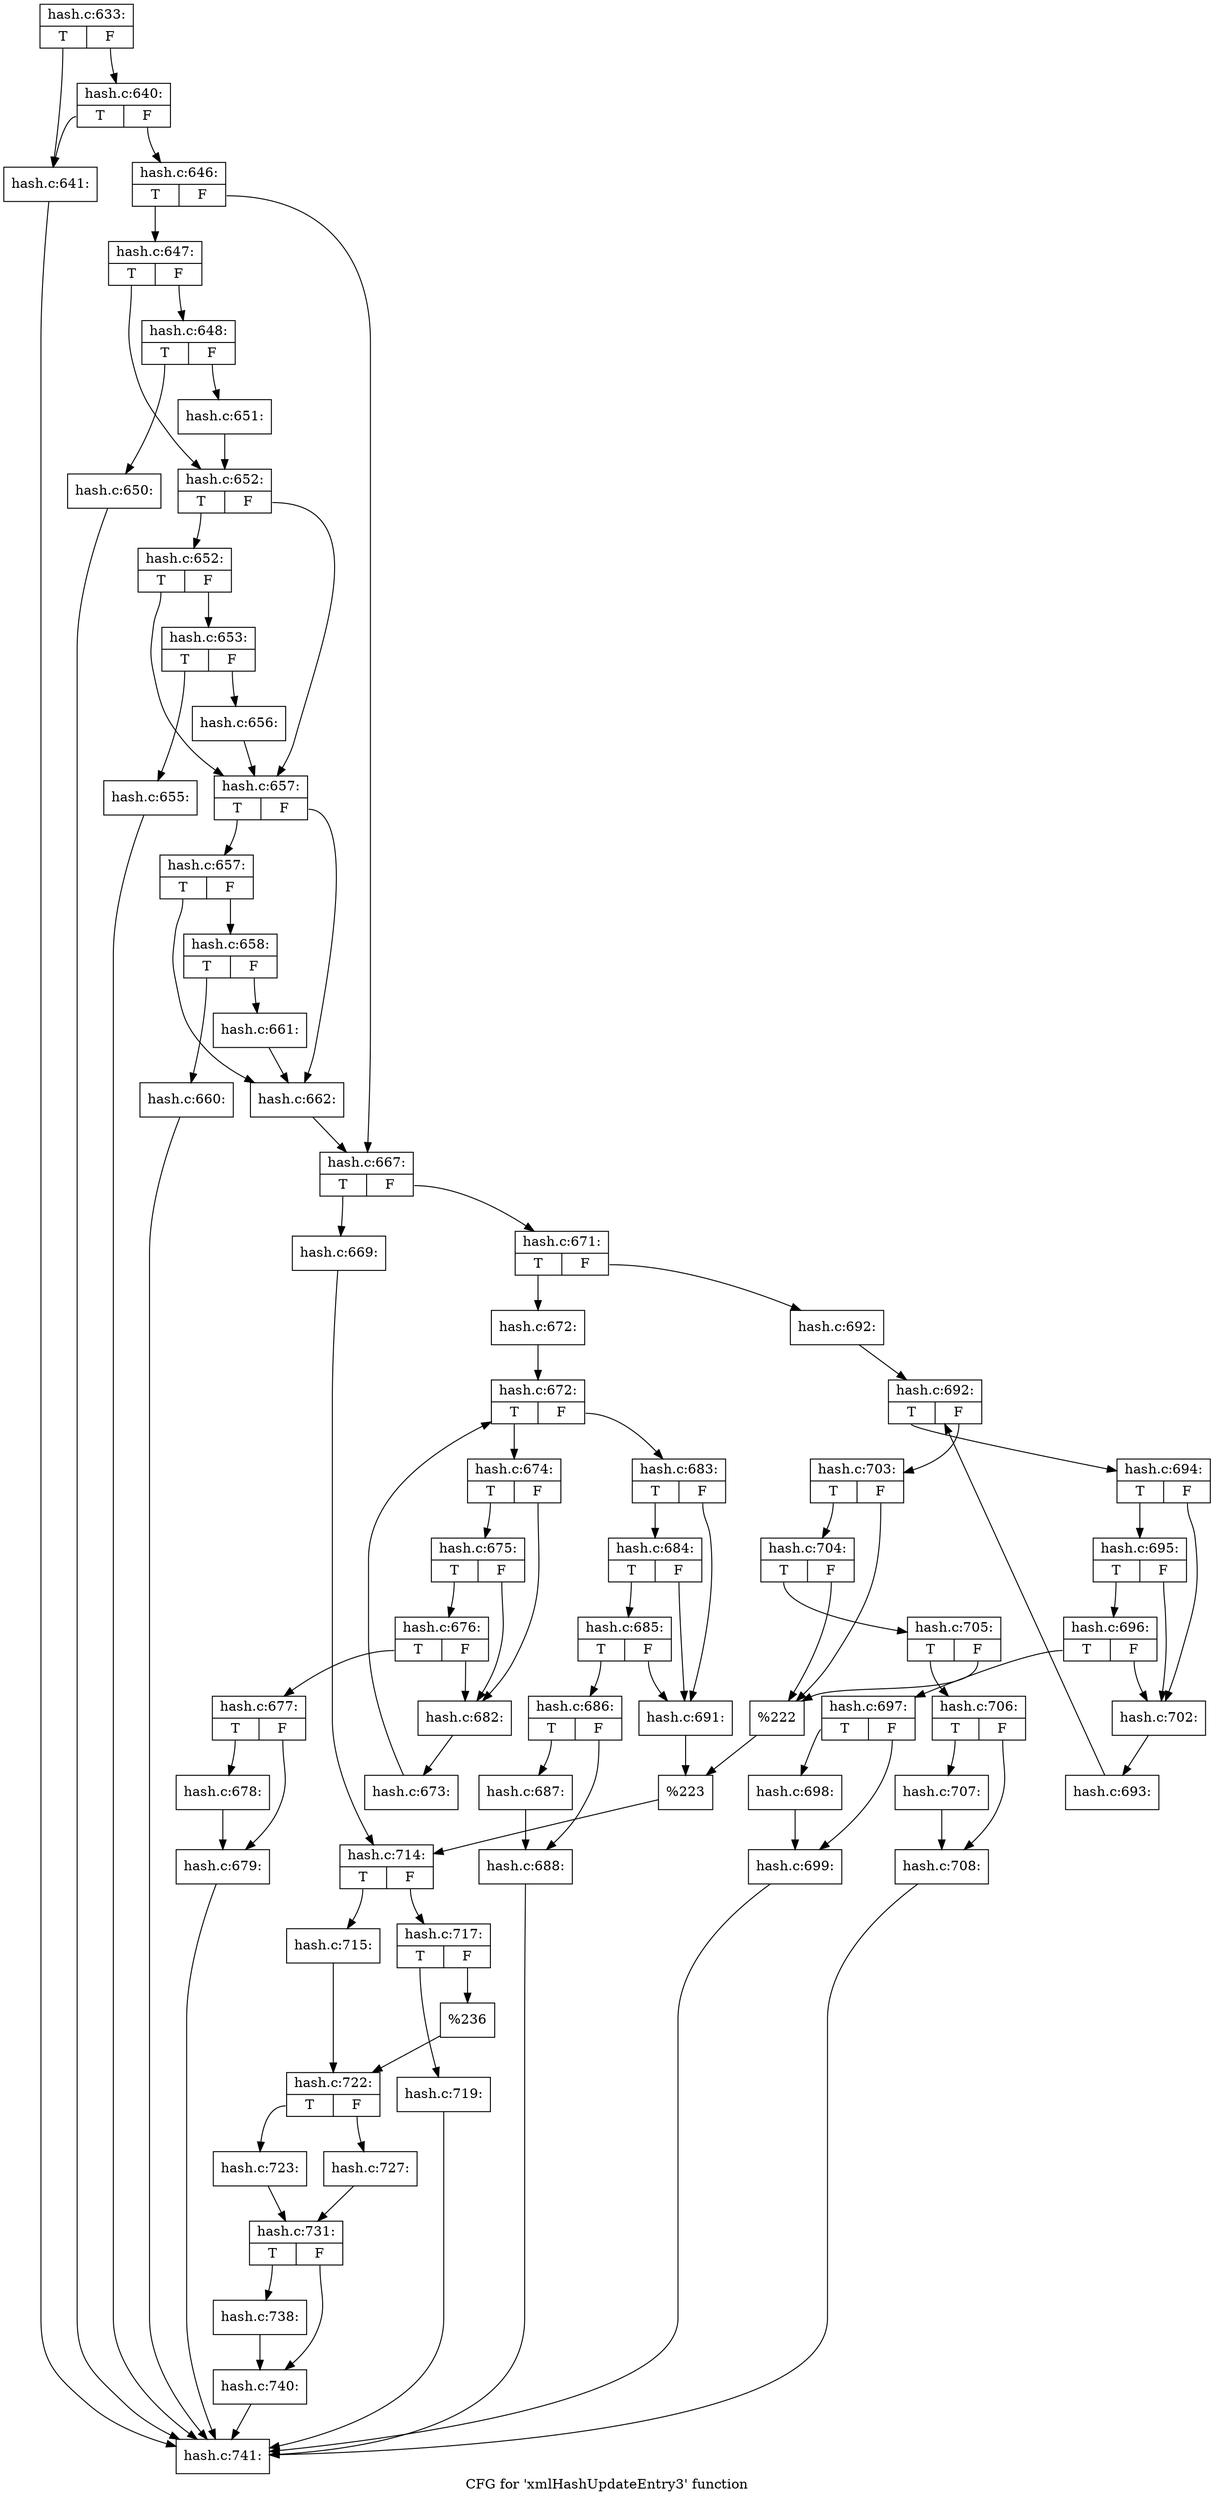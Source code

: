 digraph "CFG for 'xmlHashUpdateEntry3' function" {
	label="CFG for 'xmlHashUpdateEntry3' function";

	Node0x3d30310 [shape=record,label="{hash.c:633:|{<s0>T|<s1>F}}"];
	Node0x3d30310:s0 -> Node0x3d4afb0;
	Node0x3d30310:s1 -> Node0x3d4b050;
	Node0x3d4b050 [shape=record,label="{hash.c:640:|{<s0>T|<s1>F}}"];
	Node0x3d4b050:s0 -> Node0x3d4afb0;
	Node0x3d4b050:s1 -> Node0x3d4b000;
	Node0x3d4afb0 [shape=record,label="{hash.c:641:}"];
	Node0x3d4afb0 -> Node0x3d2fe00;
	Node0x3d4b000 [shape=record,label="{hash.c:646:|{<s0>T|<s1>F}}"];
	Node0x3d4b000:s0 -> Node0x3d4b740;
	Node0x3d4b000:s1 -> Node0x3d4b790;
	Node0x3d4b740 [shape=record,label="{hash.c:647:|{<s0>T|<s1>F}}"];
	Node0x3d4b740:s0 -> Node0x3d4bc10;
	Node0x3d4b740:s1 -> Node0x3d4bbc0;
	Node0x3d4bbc0 [shape=record,label="{hash.c:648:|{<s0>T|<s1>F}}"];
	Node0x3d4bbc0:s0 -> Node0x3d4c620;
	Node0x3d4bbc0:s1 -> Node0x3d4c670;
	Node0x3d4c620 [shape=record,label="{hash.c:650:}"];
	Node0x3d4c620 -> Node0x3d2fe00;
	Node0x3d4c670 [shape=record,label="{hash.c:651:}"];
	Node0x3d4c670 -> Node0x3d4bc10;
	Node0x3d4bc10 [shape=record,label="{hash.c:652:|{<s0>T|<s1>F}}"];
	Node0x3d4bc10:s0 -> Node0x3d4ccf0;
	Node0x3d4bc10:s1 -> Node0x3d4cca0;
	Node0x3d4ccf0 [shape=record,label="{hash.c:652:|{<s0>T|<s1>F}}"];
	Node0x3d4ccf0:s0 -> Node0x3d4cca0;
	Node0x3d4ccf0:s1 -> Node0x3d4cc50;
	Node0x3d4cc50 [shape=record,label="{hash.c:653:|{<s0>T|<s1>F}}"];
	Node0x3d4cc50:s0 -> Node0x3d4d930;
	Node0x3d4cc50:s1 -> Node0x3d4d980;
	Node0x3d4d930 [shape=record,label="{hash.c:655:}"];
	Node0x3d4d930 -> Node0x3d2fe00;
	Node0x3d4d980 [shape=record,label="{hash.c:656:}"];
	Node0x3d4d980 -> Node0x3d4cca0;
	Node0x3d4cca0 [shape=record,label="{hash.c:657:|{<s0>T|<s1>F}}"];
	Node0x3d4cca0:s0 -> Node0x3d4e000;
	Node0x3d4cca0:s1 -> Node0x3d4dfb0;
	Node0x3d4e000 [shape=record,label="{hash.c:657:|{<s0>T|<s1>F}}"];
	Node0x3d4e000:s0 -> Node0x3d4dfb0;
	Node0x3d4e000:s1 -> Node0x3d4df60;
	Node0x3d4df60 [shape=record,label="{hash.c:658:|{<s0>T|<s1>F}}"];
	Node0x3d4df60:s0 -> Node0x3d4ec40;
	Node0x3d4df60:s1 -> Node0x3d4ec90;
	Node0x3d4ec40 [shape=record,label="{hash.c:660:}"];
	Node0x3d4ec40 -> Node0x3d2fe00;
	Node0x3d4ec90 [shape=record,label="{hash.c:661:}"];
	Node0x3d4ec90 -> Node0x3d4dfb0;
	Node0x3d4dfb0 [shape=record,label="{hash.c:662:}"];
	Node0x3d4dfb0 -> Node0x3d4b790;
	Node0x3d4b790 [shape=record,label="{hash.c:667:|{<s0>T|<s1>F}}"];
	Node0x3d4b790:s0 -> Node0x3d4f780;
	Node0x3d4b790:s1 -> Node0x3d4f820;
	Node0x3d4f780 [shape=record,label="{hash.c:669:}"];
	Node0x3d4f780 -> Node0x3d4f7d0;
	Node0x3d4f820 [shape=record,label="{hash.c:671:|{<s0>T|<s1>F}}"];
	Node0x3d4f820:s0 -> Node0x3d50140;
	Node0x3d4f820:s1 -> Node0x3d501e0;
	Node0x3d50140 [shape=record,label="{hash.c:672:}"];
	Node0x3d50140 -> Node0x3d50a50;
	Node0x3d50a50 [shape=record,label="{hash.c:672:|{<s0>T|<s1>F}}"];
	Node0x3d50a50:s0 -> Node0x3d50d30;
	Node0x3d50a50:s1 -> Node0x3d505a0;
	Node0x3d50d30 [shape=record,label="{hash.c:674:|{<s0>T|<s1>F}}"];
	Node0x3d50d30:s0 -> Node0x3d512c0;
	Node0x3d50d30:s1 -> Node0x3d511f0;
	Node0x3d512c0 [shape=record,label="{hash.c:675:|{<s0>T|<s1>F}}"];
	Node0x3d512c0:s0 -> Node0x3d51240;
	Node0x3d512c0:s1 -> Node0x3d511f0;
	Node0x3d51240 [shape=record,label="{hash.c:676:|{<s0>T|<s1>F}}"];
	Node0x3d51240:s0 -> Node0x3d511a0;
	Node0x3d51240:s1 -> Node0x3d511f0;
	Node0x3d511a0 [shape=record,label="{hash.c:677:|{<s0>T|<s1>F}}"];
	Node0x3d511a0:s0 -> Node0x3d51e80;
	Node0x3d511a0:s1 -> Node0x3d51ed0;
	Node0x3d51e80 [shape=record,label="{hash.c:678:}"];
	Node0x3d51e80 -> Node0x3d51ed0;
	Node0x3d51ed0 [shape=record,label="{hash.c:679:}"];
	Node0x3d51ed0 -> Node0x3d2fe00;
	Node0x3d511f0 [shape=record,label="{hash.c:682:}"];
	Node0x3d511f0 -> Node0x3d50ca0;
	Node0x3d50ca0 [shape=record,label="{hash.c:673:}"];
	Node0x3d50ca0 -> Node0x3d50a50;
	Node0x3d505a0 [shape=record,label="{hash.c:683:|{<s0>T|<s1>F}}"];
	Node0x3d505a0:s0 -> Node0x3d52ff0;
	Node0x3d505a0:s1 -> Node0x3d52f20;
	Node0x3d52ff0 [shape=record,label="{hash.c:684:|{<s0>T|<s1>F}}"];
	Node0x3d52ff0:s0 -> Node0x3d52f70;
	Node0x3d52ff0:s1 -> Node0x3d52f20;
	Node0x3d52f70 [shape=record,label="{hash.c:685:|{<s0>T|<s1>F}}"];
	Node0x3d52f70:s0 -> Node0x3d52ed0;
	Node0x3d52f70:s1 -> Node0x3d52f20;
	Node0x3d52ed0 [shape=record,label="{hash.c:686:|{<s0>T|<s1>F}}"];
	Node0x3d52ed0:s0 -> Node0x3d53c90;
	Node0x3d52ed0:s1 -> Node0x3d53ce0;
	Node0x3d53c90 [shape=record,label="{hash.c:687:}"];
	Node0x3d53c90 -> Node0x3d53ce0;
	Node0x3d53ce0 [shape=record,label="{hash.c:688:}"];
	Node0x3d53ce0 -> Node0x3d2fe00;
	Node0x3d52f20 [shape=record,label="{hash.c:691:}"];
	Node0x3d52f20 -> Node0x3d50190;
	Node0x3d501e0 [shape=record,label="{hash.c:692:}"];
	Node0x3d501e0 -> Node0x3d54e60;
	Node0x3d54e60 [shape=record,label="{hash.c:692:|{<s0>T|<s1>F}}"];
	Node0x3d54e60:s0 -> Node0x3d55140;
	Node0x3d54e60:s1 -> Node0x3d549b0;
	Node0x3d55140 [shape=record,label="{hash.c:694:|{<s0>T|<s1>F}}"];
	Node0x3d55140:s0 -> Node0x3d556d0;
	Node0x3d55140:s1 -> Node0x3d55600;
	Node0x3d556d0 [shape=record,label="{hash.c:695:|{<s0>T|<s1>F}}"];
	Node0x3d556d0:s0 -> Node0x3d55650;
	Node0x3d556d0:s1 -> Node0x3d55600;
	Node0x3d55650 [shape=record,label="{hash.c:696:|{<s0>T|<s1>F}}"];
	Node0x3d55650:s0 -> Node0x3d555b0;
	Node0x3d55650:s1 -> Node0x3d55600;
	Node0x3d555b0 [shape=record,label="{hash.c:697:|{<s0>T|<s1>F}}"];
	Node0x3d555b0:s0 -> Node0x3d56410;
	Node0x3d555b0:s1 -> Node0x3d56460;
	Node0x3d56410 [shape=record,label="{hash.c:698:}"];
	Node0x3d56410 -> Node0x3d56460;
	Node0x3d56460 [shape=record,label="{hash.c:699:}"];
	Node0x3d56460 -> Node0x3d2fe00;
	Node0x3d55600 [shape=record,label="{hash.c:702:}"];
	Node0x3d55600 -> Node0x3d550b0;
	Node0x3d550b0 [shape=record,label="{hash.c:693:}"];
	Node0x3d550b0 -> Node0x3d54e60;
	Node0x3d549b0 [shape=record,label="{hash.c:703:|{<s0>T|<s1>F}}"];
	Node0x3d549b0:s0 -> Node0x3d575e0;
	Node0x3d549b0:s1 -> Node0x3d57510;
	Node0x3d575e0 [shape=record,label="{hash.c:704:|{<s0>T|<s1>F}}"];
	Node0x3d575e0:s0 -> Node0x3d57560;
	Node0x3d575e0:s1 -> Node0x3d57510;
	Node0x3d57560 [shape=record,label="{hash.c:705:|{<s0>T|<s1>F}}"];
	Node0x3d57560:s0 -> Node0x3d574c0;
	Node0x3d57560:s1 -> Node0x3d57510;
	Node0x3d574c0 [shape=record,label="{hash.c:706:|{<s0>T|<s1>F}}"];
	Node0x3d574c0:s0 -> Node0x3d58400;
	Node0x3d574c0:s1 -> Node0x3d58450;
	Node0x3d58400 [shape=record,label="{hash.c:707:}"];
	Node0x3d58400 -> Node0x3d58450;
	Node0x3d58450 [shape=record,label="{hash.c:708:}"];
	Node0x3d58450 -> Node0x3d2fe00;
	Node0x3d57510 [shape=record,label="{%222}"];
	Node0x3d57510 -> Node0x3d50190;
	Node0x3d50190 [shape=record,label="{%223}"];
	Node0x3d50190 -> Node0x3d4f7d0;
	Node0x3d4f7d0 [shape=record,label="{hash.c:714:|{<s0>T|<s1>F}}"];
	Node0x3d4f7d0:s0 -> Node0x3d592a0;
	Node0x3d4f7d0:s1 -> Node0x3d59340;
	Node0x3d592a0 [shape=record,label="{hash.c:715:}"];
	Node0x3d592a0 -> Node0x3d592f0;
	Node0x3d59340 [shape=record,label="{hash.c:717:|{<s0>T|<s1>F}}"];
	Node0x3d59340:s0 -> Node0x3d59e80;
	Node0x3d59340:s1 -> Node0x3d59ed0;
	Node0x3d59e80 [shape=record,label="{hash.c:719:}"];
	Node0x3d59e80 -> Node0x3d2fe00;
	Node0x3d59ed0 [shape=record,label="{%236}"];
	Node0x3d59ed0 -> Node0x3d592f0;
	Node0x3d592f0 [shape=record,label="{hash.c:722:|{<s0>T|<s1>F}}"];
	Node0x3d592f0:s0 -> Node0x3d5a5a0;
	Node0x3d592f0:s1 -> Node0x3d5a640;
	Node0x3d5a5a0 [shape=record,label="{hash.c:723:}"];
	Node0x3d5a5a0 -> Node0x3d5a5f0;
	Node0x3d5a640 [shape=record,label="{hash.c:727:}"];
	Node0x3d5a640 -> Node0x3d5a5f0;
	Node0x3d5a5f0 [shape=record,label="{hash.c:731:|{<s0>T|<s1>F}}"];
	Node0x3d5a5f0:s0 -> Node0x3d5c990;
	Node0x3d5a5f0:s1 -> Node0x3d5c9e0;
	Node0x3d5c990 [shape=record,label="{hash.c:738:}"];
	Node0x3d5c990 -> Node0x3d5c9e0;
	Node0x3d5c9e0 [shape=record,label="{hash.c:740:}"];
	Node0x3d5c9e0 -> Node0x3d2fe00;
	Node0x3d2fe00 [shape=record,label="{hash.c:741:}"];
}
